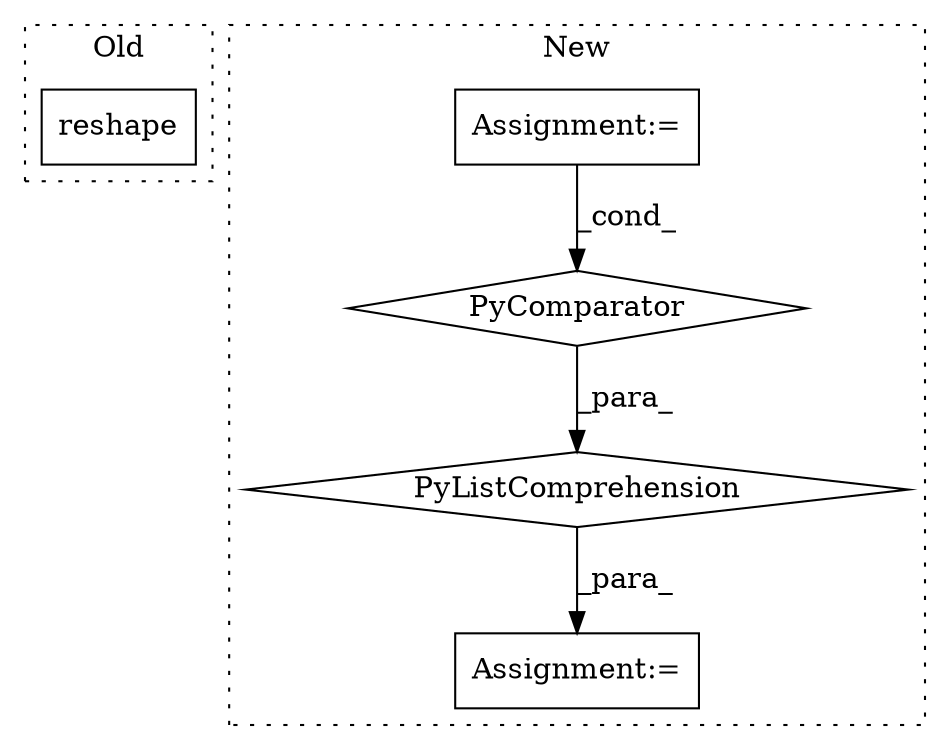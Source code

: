 digraph G {
subgraph cluster0 {
1 [label="reshape" a="32" s="8361,8446" l="8,1" shape="box"];
label = "Old";
style="dotted";
}
subgraph cluster1 {
2 [label="PyComparator" a="113" s="8495" l="27" shape="diamond"];
3 [label="Assignment:=" a="7" s="8495" l="27" shape="box"];
4 [label="Assignment:=" a="7" s="8405" l="14" shape="box"];
5 [label="PyListComprehension" a="109" s="8419" l="111" shape="diamond"];
label = "New";
style="dotted";
}
2 -> 5 [label="_para_"];
3 -> 2 [label="_cond_"];
5 -> 4 [label="_para_"];
}